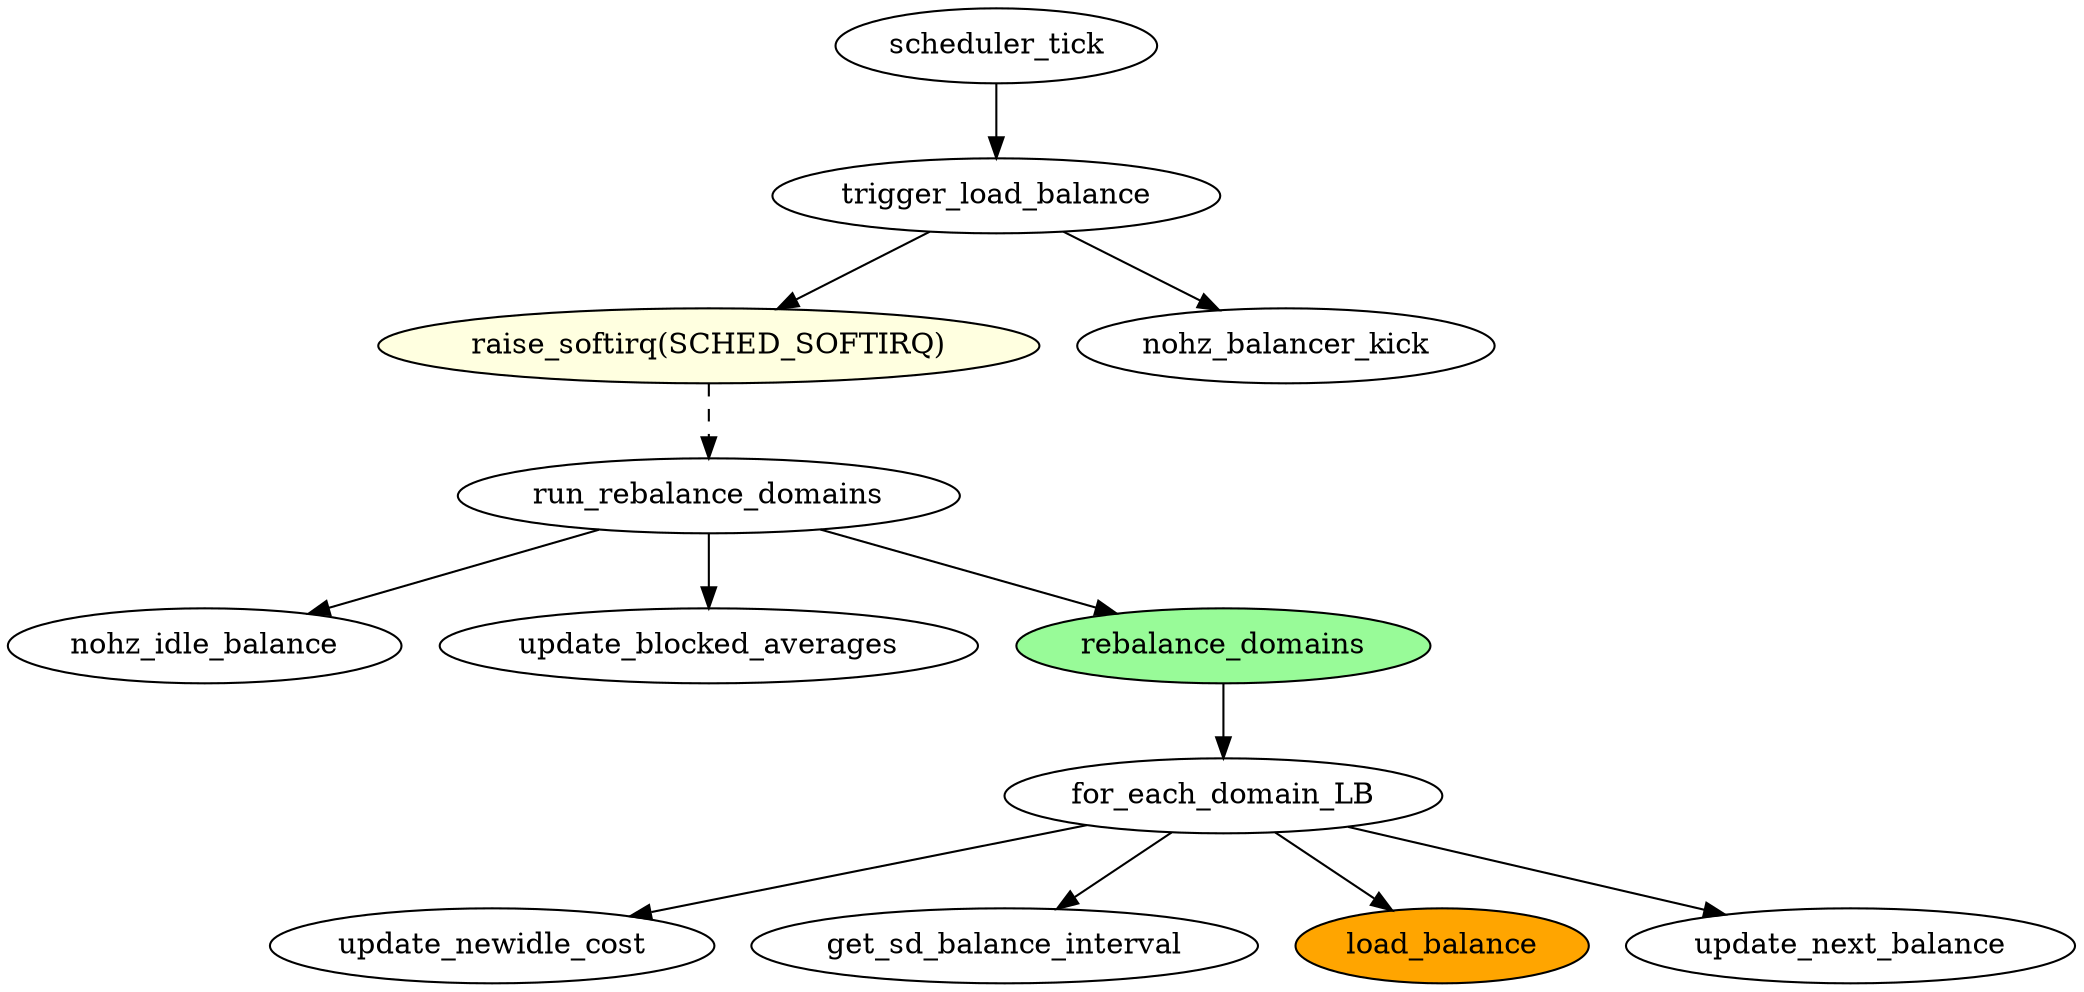digraph rebalance_domains {

	// 周期性负载均衡器 run_rebalance_domains
	scheduler_tick -> trigger_load_balance -> {raise_softirq_SCHED_SOFTIRQ, nohz_balancer_kick};
	raise_softirq_SCHED_SOFTIRQ -> run_rebalance_domains [style=dashed];
	run_rebalance_domains -> {nohz_idle_balance, update_blocked_averages, rebalance_domains};

	rebalance_domains -> for_each_domain_LB -> {update_newidle_cost, get_sd_balance_interval, load_balance, update_next_balance};

	// caller
	raise_softirq_SCHED_SOFTIRQ [label="raise_softirq(SCHED_SOFTIRQ)"; style=filled; fillcolor=lightyellow; shape=oval];

	// function
	rebalance_domains [label="rebalance_domains"; style=filled; fillcolor=palegreen; shape=oval];

	// callee
	load_balance [label="load_balance"; style=filled; fillcolor=orange; shape=oval];
}